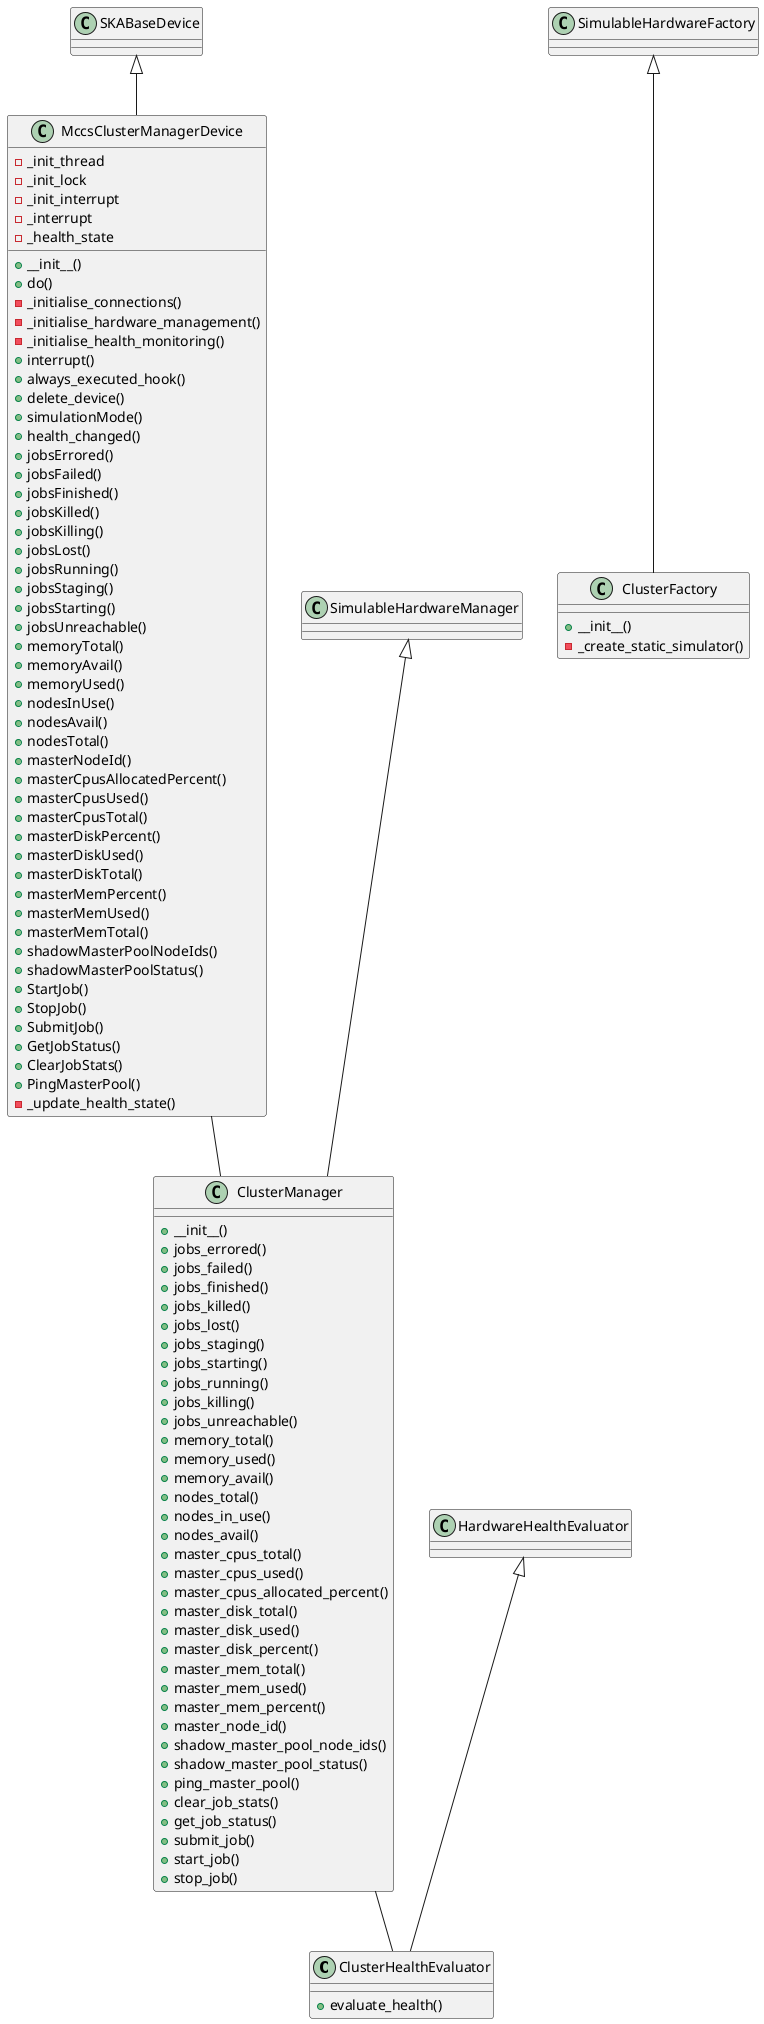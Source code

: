 @startuml
class ClusterHealthEvaluator
ClusterHealthEvaluator : +evaluate_health()
class ClusterFactory
ClusterFactory : +__init__()
ClusterFactory : -_create_static_simulator()
class ClusterManager
ClusterManager : +__init__()
ClusterManager : +jobs_errored()
ClusterManager : +jobs_failed()
ClusterManager : +jobs_finished()
ClusterManager : +jobs_killed()
ClusterManager : +jobs_lost()
ClusterManager : +jobs_staging()
ClusterManager : +jobs_starting()
ClusterManager : +jobs_running()
ClusterManager : +jobs_killing()
ClusterManager : +jobs_unreachable()
ClusterManager : +memory_total()
ClusterManager : +memory_used()
ClusterManager : +memory_avail()
ClusterManager : +nodes_total()
ClusterManager : +nodes_in_use()
ClusterManager : +nodes_avail()
ClusterManager : +master_cpus_total()
ClusterManager : +master_cpus_used()
ClusterManager : +master_cpus_allocated_percent()
ClusterManager : +master_disk_total()
ClusterManager : +master_disk_used()
ClusterManager : +master_disk_percent()
ClusterManager : +master_mem_total()
ClusterManager : +master_mem_used()
ClusterManager : +master_mem_percent()
ClusterManager : +master_node_id()
ClusterManager : +shadow_master_pool_node_ids()
ClusterManager : +shadow_master_pool_status()
ClusterManager : +ping_master_pool()
ClusterManager : +clear_job_stats()
ClusterManager : +get_job_status()
ClusterManager : +submit_job()
ClusterManager : +start_job()
ClusterManager : +stop_job()
class MccsClusterManagerDevice
MccsClusterManagerDevice : +__init__()
MccsClusterManagerDevice : +do()
MccsClusterManagerDevice : -_initialise_connections()
MccsClusterManagerDevice : -_initialise_hardware_management()
MccsClusterManagerDevice : -_initialise_health_monitoring()
MccsClusterManagerDevice : +interrupt()
MccsClusterManagerDevice : +always_executed_hook()
MccsClusterManagerDevice : +delete_device()
MccsClusterManagerDevice : +simulationMode()
MccsClusterManagerDevice : +health_changed()
MccsClusterManagerDevice : +jobsErrored()
MccsClusterManagerDevice : +jobsFailed()
MccsClusterManagerDevice : +jobsFinished()
MccsClusterManagerDevice : +jobsKilled()
MccsClusterManagerDevice : +jobsKilling()
MccsClusterManagerDevice : +jobsLost()
MccsClusterManagerDevice : +jobsRunning()
MccsClusterManagerDevice : +jobsStaging()
MccsClusterManagerDevice : +jobsStarting()
MccsClusterManagerDevice : +jobsUnreachable()
MccsClusterManagerDevice : +memoryTotal()
MccsClusterManagerDevice : +memoryAvail()
MccsClusterManagerDevice : +memoryUsed()
MccsClusterManagerDevice : +nodesInUse()
MccsClusterManagerDevice : +nodesAvail()
MccsClusterManagerDevice : +nodesTotal()
MccsClusterManagerDevice : +masterNodeId()
MccsClusterManagerDevice : +masterCpusAllocatedPercent()
MccsClusterManagerDevice : +masterCpusUsed()
MccsClusterManagerDevice : +masterCpusTotal()
MccsClusterManagerDevice : +masterDiskPercent()
MccsClusterManagerDevice : +masterDiskUsed()
MccsClusterManagerDevice : +masterDiskTotal()
MccsClusterManagerDevice : +masterMemPercent()
MccsClusterManagerDevice : +masterMemUsed()
MccsClusterManagerDevice : +masterMemTotal()
MccsClusterManagerDevice : +shadowMasterPoolNodeIds()
MccsClusterManagerDevice : +shadowMasterPoolStatus()
MccsClusterManagerDevice : +StartJob()
MccsClusterManagerDevice : +StopJob()
MccsClusterManagerDevice : +SubmitJob()
MccsClusterManagerDevice : +GetJobStatus()
MccsClusterManagerDevice : +ClearJobStats()
MccsClusterManagerDevice : +PingMasterPool()
MccsClusterManagerDevice : -_update_health_state()
MccsClusterManagerDevice : -_init_thread
MccsClusterManagerDevice : -_init_lock
MccsClusterManagerDevice : -_init_interrupt
MccsClusterManagerDevice : -_interrupt
MccsClusterManagerDevice : -_health_state

HardwareHealthEvaluator <|-- ClusterHealthEvaluator
SimulableHardwareFactory <|-- ClusterFactory
SimulableHardwareManager <|-- ClusterManager
SKABaseDevice <|-- MccsClusterManagerDevice
ClusterManager -- ClusterHealthEvaluator
MccsClusterManagerDevice -- ClusterManager
@enduml

